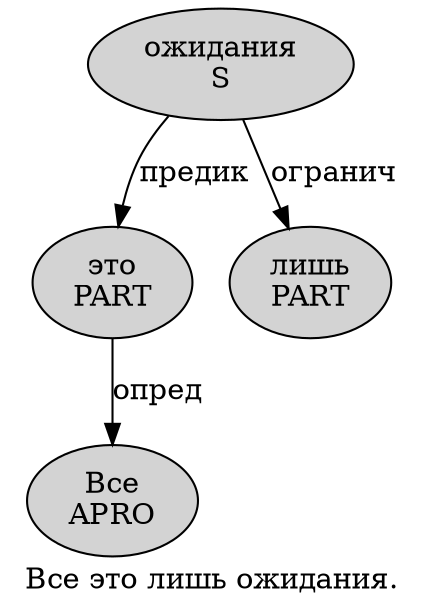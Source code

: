 digraph SENTENCE_2808 {
	graph [label="Все это лишь ожидания."]
	node [style=filled]
		0 [label="Все
APRO" color="" fillcolor=lightgray penwidth=1 shape=ellipse]
		1 [label="это
PART" color="" fillcolor=lightgray penwidth=1 shape=ellipse]
		2 [label="лишь
PART" color="" fillcolor=lightgray penwidth=1 shape=ellipse]
		3 [label="ожидания
S" color="" fillcolor=lightgray penwidth=1 shape=ellipse]
			1 -> 0 [label="опред"]
			3 -> 1 [label="предик"]
			3 -> 2 [label="огранич"]
}